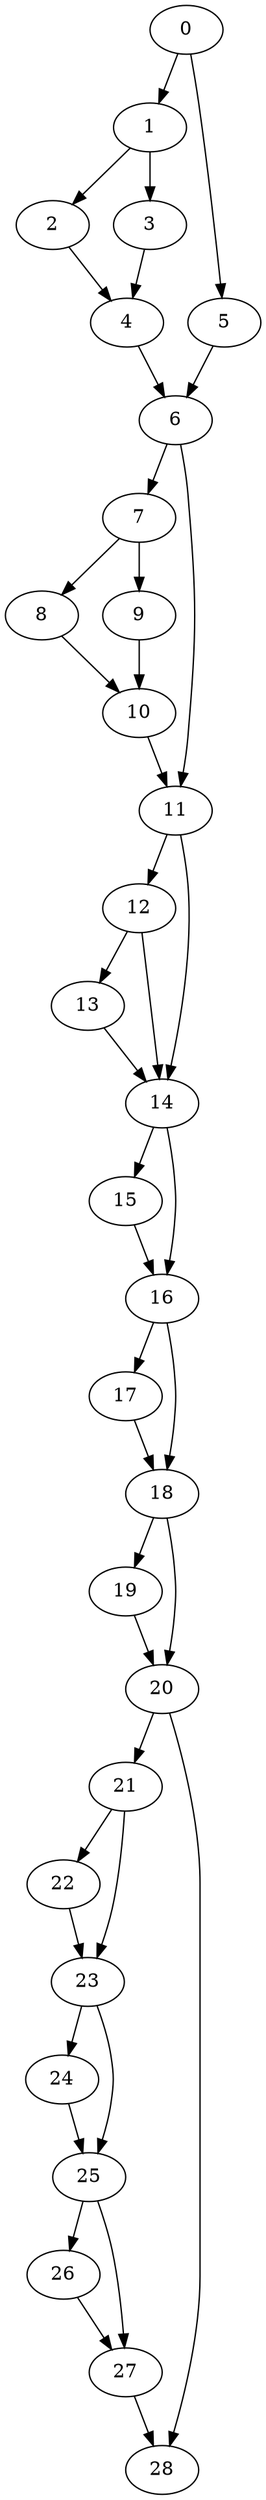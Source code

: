 digraph {
	0
	1
	2
	3
	4
	5
	6
	7
	8
	9
	10
	11
	12
	13
	14
	15
	16
	17
	18
	19
	20
	21
	22
	23
	24
	25
	26
	27
	28
	6 -> 7
	12 -> 13
	18 -> 19
	0 -> 5
	20 -> 21
	20 -> 28
	27 -> 28
	4 -> 6
	5 -> 6
	7 -> 8
	11 -> 12
	14 -> 16
	15 -> 16
	16 -> 17
	23 -> 25
	24 -> 25
	3 -> 4
	2 -> 4
	6 -> 11
	10 -> 11
	25 -> 27
	26 -> 27
	0 -> 1
	1 -> 2
	14 -> 15
	1 -> 3
	11 -> 14
	12 -> 14
	13 -> 14
	21 -> 23
	22 -> 23
	23 -> 24
	25 -> 26
	7 -> 9
	8 -> 10
	9 -> 10
	16 -> 18
	17 -> 18
	18 -> 20
	19 -> 20
	21 -> 22
}
